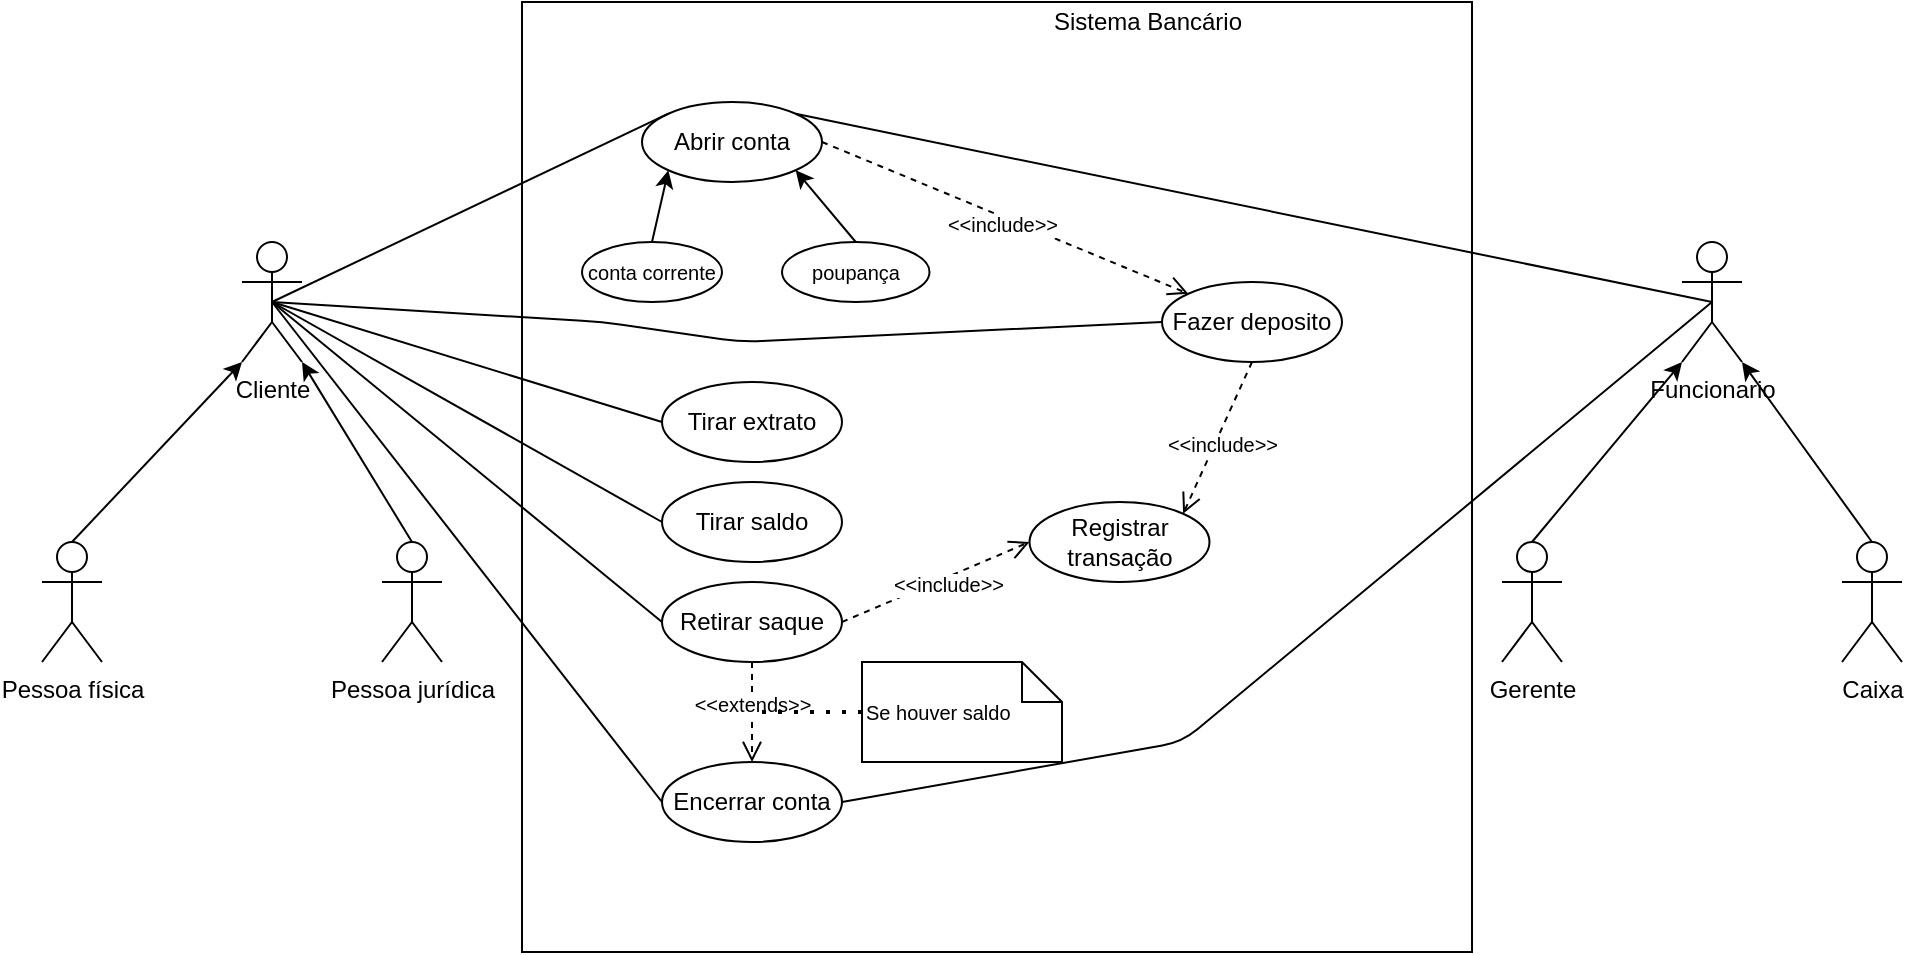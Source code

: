 <mxfile version="14.1.1" type="google"><diagram name="Page-1" id="0783ab3e-0a74-02c8-0abd-f7b4e66b4bec"><mxGraphModel dx="1188" dy="186" grid="1" gridSize="10" guides="1" tooltips="1" connect="1" arrows="1" fold="1" page="1" pageScale="1" pageWidth="850" pageHeight="1100" background="#ffffff" math="0" shadow="0"><root><mxCell id="0"/><mxCell id="1" parent="0"/><mxCell id="fUX19DbQanrQmSpgDTnd-1" value="Cliente" style="shape=umlActor;verticalLabelPosition=bottom;verticalAlign=top;html=1;outlineConnect=0;" vertex="1" parent="1"><mxGeometry x="-70" y="130" width="30" height="60" as="geometry"/></mxCell><mxCell id="fUX19DbQanrQmSpgDTnd-2" value="Funcionario" style="shape=umlActor;verticalLabelPosition=bottom;verticalAlign=top;html=1;outlineConnect=0;" vertex="1" parent="1"><mxGeometry x="650" y="130" width="30" height="60" as="geometry"/></mxCell><mxCell id="fUX19DbQanrQmSpgDTnd-3" value="Pessoa física" style="shape=umlActor;verticalLabelPosition=bottom;verticalAlign=top;html=1;outlineConnect=0;" vertex="1" parent="1"><mxGeometry x="-170" y="280" width="30" height="60" as="geometry"/></mxCell><mxCell id="fUX19DbQanrQmSpgDTnd-4" value="Pessoa jurídica" style="shape=umlActor;verticalLabelPosition=bottom;verticalAlign=top;html=1;outlineConnect=0;" vertex="1" parent="1"><mxGeometry y="280" width="30" height="60" as="geometry"/></mxCell><mxCell id="fUX19DbQanrQmSpgDTnd-9" value="" style="endArrow=classic;html=1;exitX=0.5;exitY=0;exitDx=0;exitDy=0;exitPerimeter=0;entryX=1;entryY=1;entryDx=0;entryDy=0;entryPerimeter=0;" edge="1" parent="1" source="fUX19DbQanrQmSpgDTnd-4" target="fUX19DbQanrQmSpgDTnd-1"><mxGeometry relative="1" as="geometry"><mxPoint x="170" y="270" as="sourcePoint"/><mxPoint x="270" y="270" as="targetPoint"/></mxGeometry></mxCell><mxCell id="fUX19DbQanrQmSpgDTnd-11" value="" style="endArrow=classic;html=1;exitX=0.5;exitY=0;exitDx=0;exitDy=0;exitPerimeter=0;entryX=0;entryY=1;entryDx=0;entryDy=0;entryPerimeter=0;" edge="1" parent="1" source="fUX19DbQanrQmSpgDTnd-3" target="fUX19DbQanrQmSpgDTnd-1"><mxGeometry relative="1" as="geometry"><mxPoint x="-115" y="290" as="sourcePoint"/><mxPoint x="-70" y="200" as="targetPoint"/></mxGeometry></mxCell><mxCell id="fUX19DbQanrQmSpgDTnd-12" value="Gerente" style="shape=umlActor;verticalLabelPosition=bottom;verticalAlign=top;html=1;outlineConnect=0;" vertex="1" parent="1"><mxGeometry x="560" y="280" width="30" height="60" as="geometry"/></mxCell><mxCell id="fUX19DbQanrQmSpgDTnd-13" value="Caixa" style="shape=umlActor;verticalLabelPosition=bottom;verticalAlign=top;html=1;outlineConnect=0;" vertex="1" parent="1"><mxGeometry x="730" y="280" width="30" height="60" as="geometry"/></mxCell><mxCell id="fUX19DbQanrQmSpgDTnd-14" value="" style="endArrow=classic;html=1;exitX=0.5;exitY=0;exitDx=0;exitDy=0;exitPerimeter=0;entryX=0;entryY=1;entryDx=0;entryDy=0;entryPerimeter=0;" edge="1" parent="1" source="fUX19DbQanrQmSpgDTnd-12" target="fUX19DbQanrQmSpgDTnd-2"><mxGeometry relative="1" as="geometry"><mxPoint x="490" y="270" as="sourcePoint"/><mxPoint x="590" y="270" as="targetPoint"/></mxGeometry></mxCell><mxCell id="fUX19DbQanrQmSpgDTnd-17" value="" style="endArrow=classic;html=1;exitX=0.5;exitY=0;exitDx=0;exitDy=0;exitPerimeter=0;entryX=1;entryY=1;entryDx=0;entryDy=0;entryPerimeter=0;" edge="1" parent="1" source="fUX19DbQanrQmSpgDTnd-13" target="fUX19DbQanrQmSpgDTnd-2"><mxGeometry relative="1" as="geometry"><mxPoint x="585" y="260" as="sourcePoint"/><mxPoint x="660" y="200" as="targetPoint"/></mxGeometry></mxCell><mxCell id="fUX19DbQanrQmSpgDTnd-19" value="" style="whiteSpace=wrap;html=1;aspect=fixed;" vertex="1" parent="1"><mxGeometry x="70" y="10" width="475" height="475" as="geometry"/></mxCell><mxCell id="fUX19DbQanrQmSpgDTnd-20" value="Sistema Bancário" style="text;html=1;strokeColor=none;fillColor=none;align=center;verticalAlign=middle;whiteSpace=wrap;rounded=0;" vertex="1" parent="1"><mxGeometry x="323.75" y="10" width="117.5" height="20" as="geometry"/></mxCell><mxCell id="fUX19DbQanrQmSpgDTnd-22" value="Abrir conta" style="ellipse;whiteSpace=wrap;html=1;" vertex="1" parent="1"><mxGeometry x="130" y="60" width="90" height="40" as="geometry"/></mxCell><mxCell id="fUX19DbQanrQmSpgDTnd-23" value="Tirar extrato" style="ellipse;whiteSpace=wrap;html=1;" vertex="1" parent="1"><mxGeometry x="140" y="200" width="90" height="40" as="geometry"/></mxCell><mxCell id="fUX19DbQanrQmSpgDTnd-24" value="Tirar saldo" style="ellipse;whiteSpace=wrap;html=1;" vertex="1" parent="1"><mxGeometry x="140" y="250" width="90" height="40" as="geometry"/></mxCell><mxCell id="fUX19DbQanrQmSpgDTnd-26" value="" style="endArrow=none;html=1;exitX=0.5;exitY=0.5;exitDx=0;exitDy=0;exitPerimeter=0;entryX=0;entryY=0;entryDx=0;entryDy=0;" edge="1" parent="1" source="fUX19DbQanrQmSpgDTnd-1" target="fUX19DbQanrQmSpgDTnd-22"><mxGeometry width="50" height="50" relative="1" as="geometry"><mxPoint x="400" y="130" as="sourcePoint"/><mxPoint x="240" y="70" as="targetPoint"/></mxGeometry></mxCell><mxCell id="fUX19DbQanrQmSpgDTnd-27" value="" style="endArrow=none;html=1;entryX=0.5;entryY=0.5;entryDx=0;entryDy=0;entryPerimeter=0;exitX=1;exitY=0;exitDx=0;exitDy=0;" edge="1" parent="1" source="fUX19DbQanrQmSpgDTnd-22" target="fUX19DbQanrQmSpgDTnd-2"><mxGeometry width="50" height="50" relative="1" as="geometry"><mxPoint x="480" y="54.14" as="sourcePoint"/><mxPoint x="651.93" y="39.998" as="targetPoint"/></mxGeometry></mxCell><mxCell id="fUX19DbQanrQmSpgDTnd-28" value="" style="endArrow=none;html=1;exitX=0.5;exitY=0.5;exitDx=0;exitDy=0;exitPerimeter=0;entryX=0;entryY=0.5;entryDx=0;entryDy=0;" edge="1" parent="1" source="fUX19DbQanrQmSpgDTnd-1" target="fUX19DbQanrQmSpgDTnd-23"><mxGeometry width="50" height="50" relative="1" as="geometry"><mxPoint x="85" y="80" as="sourcePoint"/><mxPoint x="256.93" y="65.858" as="targetPoint"/></mxGeometry></mxCell><mxCell id="fUX19DbQanrQmSpgDTnd-29" value="" style="endArrow=none;html=1;exitX=0.5;exitY=0.5;exitDx=0;exitDy=0;exitPerimeter=0;entryX=0;entryY=0.5;entryDx=0;entryDy=0;" edge="1" parent="1" source="fUX19DbQanrQmSpgDTnd-1" target="fUX19DbQanrQmSpgDTnd-24"><mxGeometry width="50" height="50" relative="1" as="geometry"><mxPoint x="85" y="80" as="sourcePoint"/><mxPoint x="243.75" y="170" as="targetPoint"/></mxGeometry></mxCell><mxCell id="fUX19DbQanrQmSpgDTnd-30" value="conta corrente" style="ellipse;whiteSpace=wrap;html=1;fontSize=10;" vertex="1" parent="1"><mxGeometry x="100" y="130" width="70" height="30" as="geometry"/></mxCell><mxCell id="fUX19DbQanrQmSpgDTnd-31" value="poupança" style="ellipse;whiteSpace=wrap;html=1;fontSize=10;" vertex="1" parent="1"><mxGeometry x="200" y="130" width="73.75" height="30" as="geometry"/></mxCell><mxCell id="fUX19DbQanrQmSpgDTnd-32" value="" style="endArrow=classic;html=1;fontSize=10;entryX=0;entryY=1;entryDx=0;entryDy=0;exitX=0.5;exitY=0;exitDx=0;exitDy=0;" edge="1" parent="1" source="fUX19DbQanrQmSpgDTnd-30" target="fUX19DbQanrQmSpgDTnd-22"><mxGeometry relative="1" as="geometry"><mxPoint x="230" y="110" as="sourcePoint"/><mxPoint x="330" y="110" as="targetPoint"/></mxGeometry></mxCell><mxCell id="fUX19DbQanrQmSpgDTnd-34" value="" style="endArrow=classic;html=1;fontSize=10;exitX=0.5;exitY=0;exitDx=0;exitDy=0;entryX=1;entryY=1;entryDx=0;entryDy=0;" edge="1" parent="1" source="fUX19DbQanrQmSpgDTnd-31" target="fUX19DbQanrQmSpgDTnd-22"><mxGeometry relative="1" as="geometry"><mxPoint x="145" y="140" as="sourcePoint"/><mxPoint x="163.18" y="104.142" as="targetPoint"/></mxGeometry></mxCell><mxCell id="fUX19DbQanrQmSpgDTnd-36" value="Fazer deposito" style="ellipse;whiteSpace=wrap;html=1;" vertex="1" parent="1"><mxGeometry x="390" y="150" width="90" height="40" as="geometry"/></mxCell><mxCell id="fUX19DbQanrQmSpgDTnd-37" value="Retirar saque" style="ellipse;whiteSpace=wrap;html=1;" vertex="1" parent="1"><mxGeometry x="140" y="300" width="90" height="40" as="geometry"/></mxCell><mxCell id="fUX19DbQanrQmSpgDTnd-42" value="" style="endArrow=none;html=1;exitX=0.5;exitY=0.5;exitDx=0;exitDy=0;exitPerimeter=0;entryX=0;entryY=0.5;entryDx=0;entryDy=0;" edge="1" parent="1" source="fUX19DbQanrQmSpgDTnd-1" target="fUX19DbQanrQmSpgDTnd-37"><mxGeometry width="50" height="50" relative="1" as="geometry"><mxPoint x="-45" y="90" as="sourcePoint"/><mxPoint x="150.0" y="250" as="targetPoint"/></mxGeometry></mxCell><mxCell id="fUX19DbQanrQmSpgDTnd-43" value="" style="endArrow=none;html=1;entryX=0;entryY=0.5;entryDx=0;entryDy=0;exitX=0.5;exitY=0.5;exitDx=0;exitDy=0;exitPerimeter=0;" edge="1" parent="1" source="fUX19DbQanrQmSpgDTnd-1" target="fUX19DbQanrQmSpgDTnd-36"><mxGeometry width="50" height="50" relative="1" as="geometry"><mxPoint x="-45" y="90" as="sourcePoint"/><mxPoint x="150" y="300" as="targetPoint"/><Array as="points"><mxPoint x="110" y="170"/><mxPoint x="180" y="180"/></Array></mxGeometry></mxCell><mxCell id="fUX19DbQanrQmSpgDTnd-44" value="Encerrar conta" style="ellipse;whiteSpace=wrap;html=1;" vertex="1" parent="1"><mxGeometry x="140" y="390" width="90" height="40" as="geometry"/></mxCell><mxCell id="fUX19DbQanrQmSpgDTnd-45" value="" style="endArrow=none;html=1;exitX=0.5;exitY=0.5;exitDx=0;exitDy=0;exitPerimeter=0;entryX=0;entryY=0.5;entryDx=0;entryDy=0;" edge="1" parent="1" source="fUX19DbQanrQmSpgDTnd-1" target="fUX19DbQanrQmSpgDTnd-44"><mxGeometry width="50" height="50" relative="1" as="geometry"><mxPoint x="-45" y="90" as="sourcePoint"/><mxPoint x="150" y="330" as="targetPoint"/></mxGeometry></mxCell><mxCell id="fUX19DbQanrQmSpgDTnd-49" value="&amp;lt;&amp;lt;include&amp;gt;&amp;gt;" style="html=1;verticalAlign=bottom;endArrow=open;dashed=1;endSize=8;fontSize=10;exitX=1;exitY=0.5;exitDx=0;exitDy=0;entryX=0;entryY=0;entryDx=0;entryDy=0;" edge="1" parent="1" source="fUX19DbQanrQmSpgDTnd-22" target="fUX19DbQanrQmSpgDTnd-36"><mxGeometry x="0.032" y="-12" relative="1" as="geometry"><mxPoint x="320" y="280" as="sourcePoint"/><mxPoint x="240" y="280" as="targetPoint"/><mxPoint as="offset"/></mxGeometry></mxCell><mxCell id="fUX19DbQanrQmSpgDTnd-51" value="Registrar transação" style="ellipse;whiteSpace=wrap;html=1;" vertex="1" parent="1"><mxGeometry x="323.75" y="260" width="90" height="40" as="geometry"/></mxCell><mxCell id="fUX19DbQanrQmSpgDTnd-52" value="&amp;lt;&amp;lt;include&amp;gt;&amp;gt;" style="html=1;verticalAlign=bottom;endArrow=open;dashed=1;endSize=8;fontSize=10;exitX=1;exitY=0.5;exitDx=0;exitDy=0;entryX=0;entryY=0.5;entryDx=0;entryDy=0;" edge="1" parent="1" source="fUX19DbQanrQmSpgDTnd-37" target="fUX19DbQanrQmSpgDTnd-51"><mxGeometry x="0.032" y="-12" relative="1" as="geometry"><mxPoint x="230" y="90" as="sourcePoint"/><mxPoint x="413.18" y="165.858" as="targetPoint"/><mxPoint as="offset"/></mxGeometry></mxCell><mxCell id="fUX19DbQanrQmSpgDTnd-53" value="&amp;lt;&amp;lt;include&amp;gt;&amp;gt;" style="html=1;verticalAlign=bottom;endArrow=open;dashed=1;endSize=8;fontSize=10;exitX=0.5;exitY=1;exitDx=0;exitDy=0;entryX=1;entryY=0;entryDx=0;entryDy=0;" edge="1" parent="1" source="fUX19DbQanrQmSpgDTnd-36" target="fUX19DbQanrQmSpgDTnd-51"><mxGeometry x="0.242" y="7" relative="1" as="geometry"><mxPoint x="240" y="330" as="sourcePoint"/><mxPoint x="333.75" y="290" as="targetPoint"/><mxPoint as="offset"/></mxGeometry></mxCell><mxCell id="fUX19DbQanrQmSpgDTnd-54" value="" style="endArrow=none;html=1;entryX=0.5;entryY=0.5;entryDx=0;entryDy=0;entryPerimeter=0;exitX=1;exitY=0.5;exitDx=0;exitDy=0;" edge="1" parent="1" source="fUX19DbQanrQmSpgDTnd-44" target="fUX19DbQanrQmSpgDTnd-2"><mxGeometry width="50" height="50" relative="1" as="geometry"><mxPoint x="216.82" y="75.858" as="sourcePoint"/><mxPoint x="675" y="170" as="targetPoint"/><Array as="points"><mxPoint x="400" y="380"/></Array></mxGeometry></mxCell><mxCell id="fUX19DbQanrQmSpgDTnd-55" value="&amp;lt;&amp;lt;extends&amp;gt;&amp;gt;" style="html=1;verticalAlign=bottom;endArrow=open;dashed=1;endSize=8;fontSize=10;exitX=0.5;exitY=1;exitDx=0;exitDy=0;entryX=0.5;entryY=0;entryDx=0;entryDy=0;" edge="1" parent="1" source="fUX19DbQanrQmSpgDTnd-37" target="fUX19DbQanrQmSpgDTnd-44"><mxGeometry x="0.2" relative="1" as="geometry"><mxPoint x="240" y="330" as="sourcePoint"/><mxPoint x="333.75" y="290" as="targetPoint"/><mxPoint as="offset"/></mxGeometry></mxCell><mxCell id="fUX19DbQanrQmSpgDTnd-97" value="Se houver saldo" style="shape=note;size=20;whiteSpace=wrap;html=1;fontSize=10;align=left;" vertex="1" parent="1"><mxGeometry x="240" y="340" width="100" height="50" as="geometry"/></mxCell><mxCell id="fUX19DbQanrQmSpgDTnd-102" value="" style="endArrow=none;dashed=1;html=1;dashPattern=1 3;strokeWidth=2;fontSize=10;entryX=0;entryY=0.5;entryDx=0;entryDy=0;entryPerimeter=0;" edge="1" parent="1" target="fUX19DbQanrQmSpgDTnd-97"><mxGeometry width="50" height="50" relative="1" as="geometry"><mxPoint x="190" y="365" as="sourcePoint"/><mxPoint x="230" y="320" as="targetPoint"/></mxGeometry></mxCell></root></mxGraphModel></diagram></mxfile>